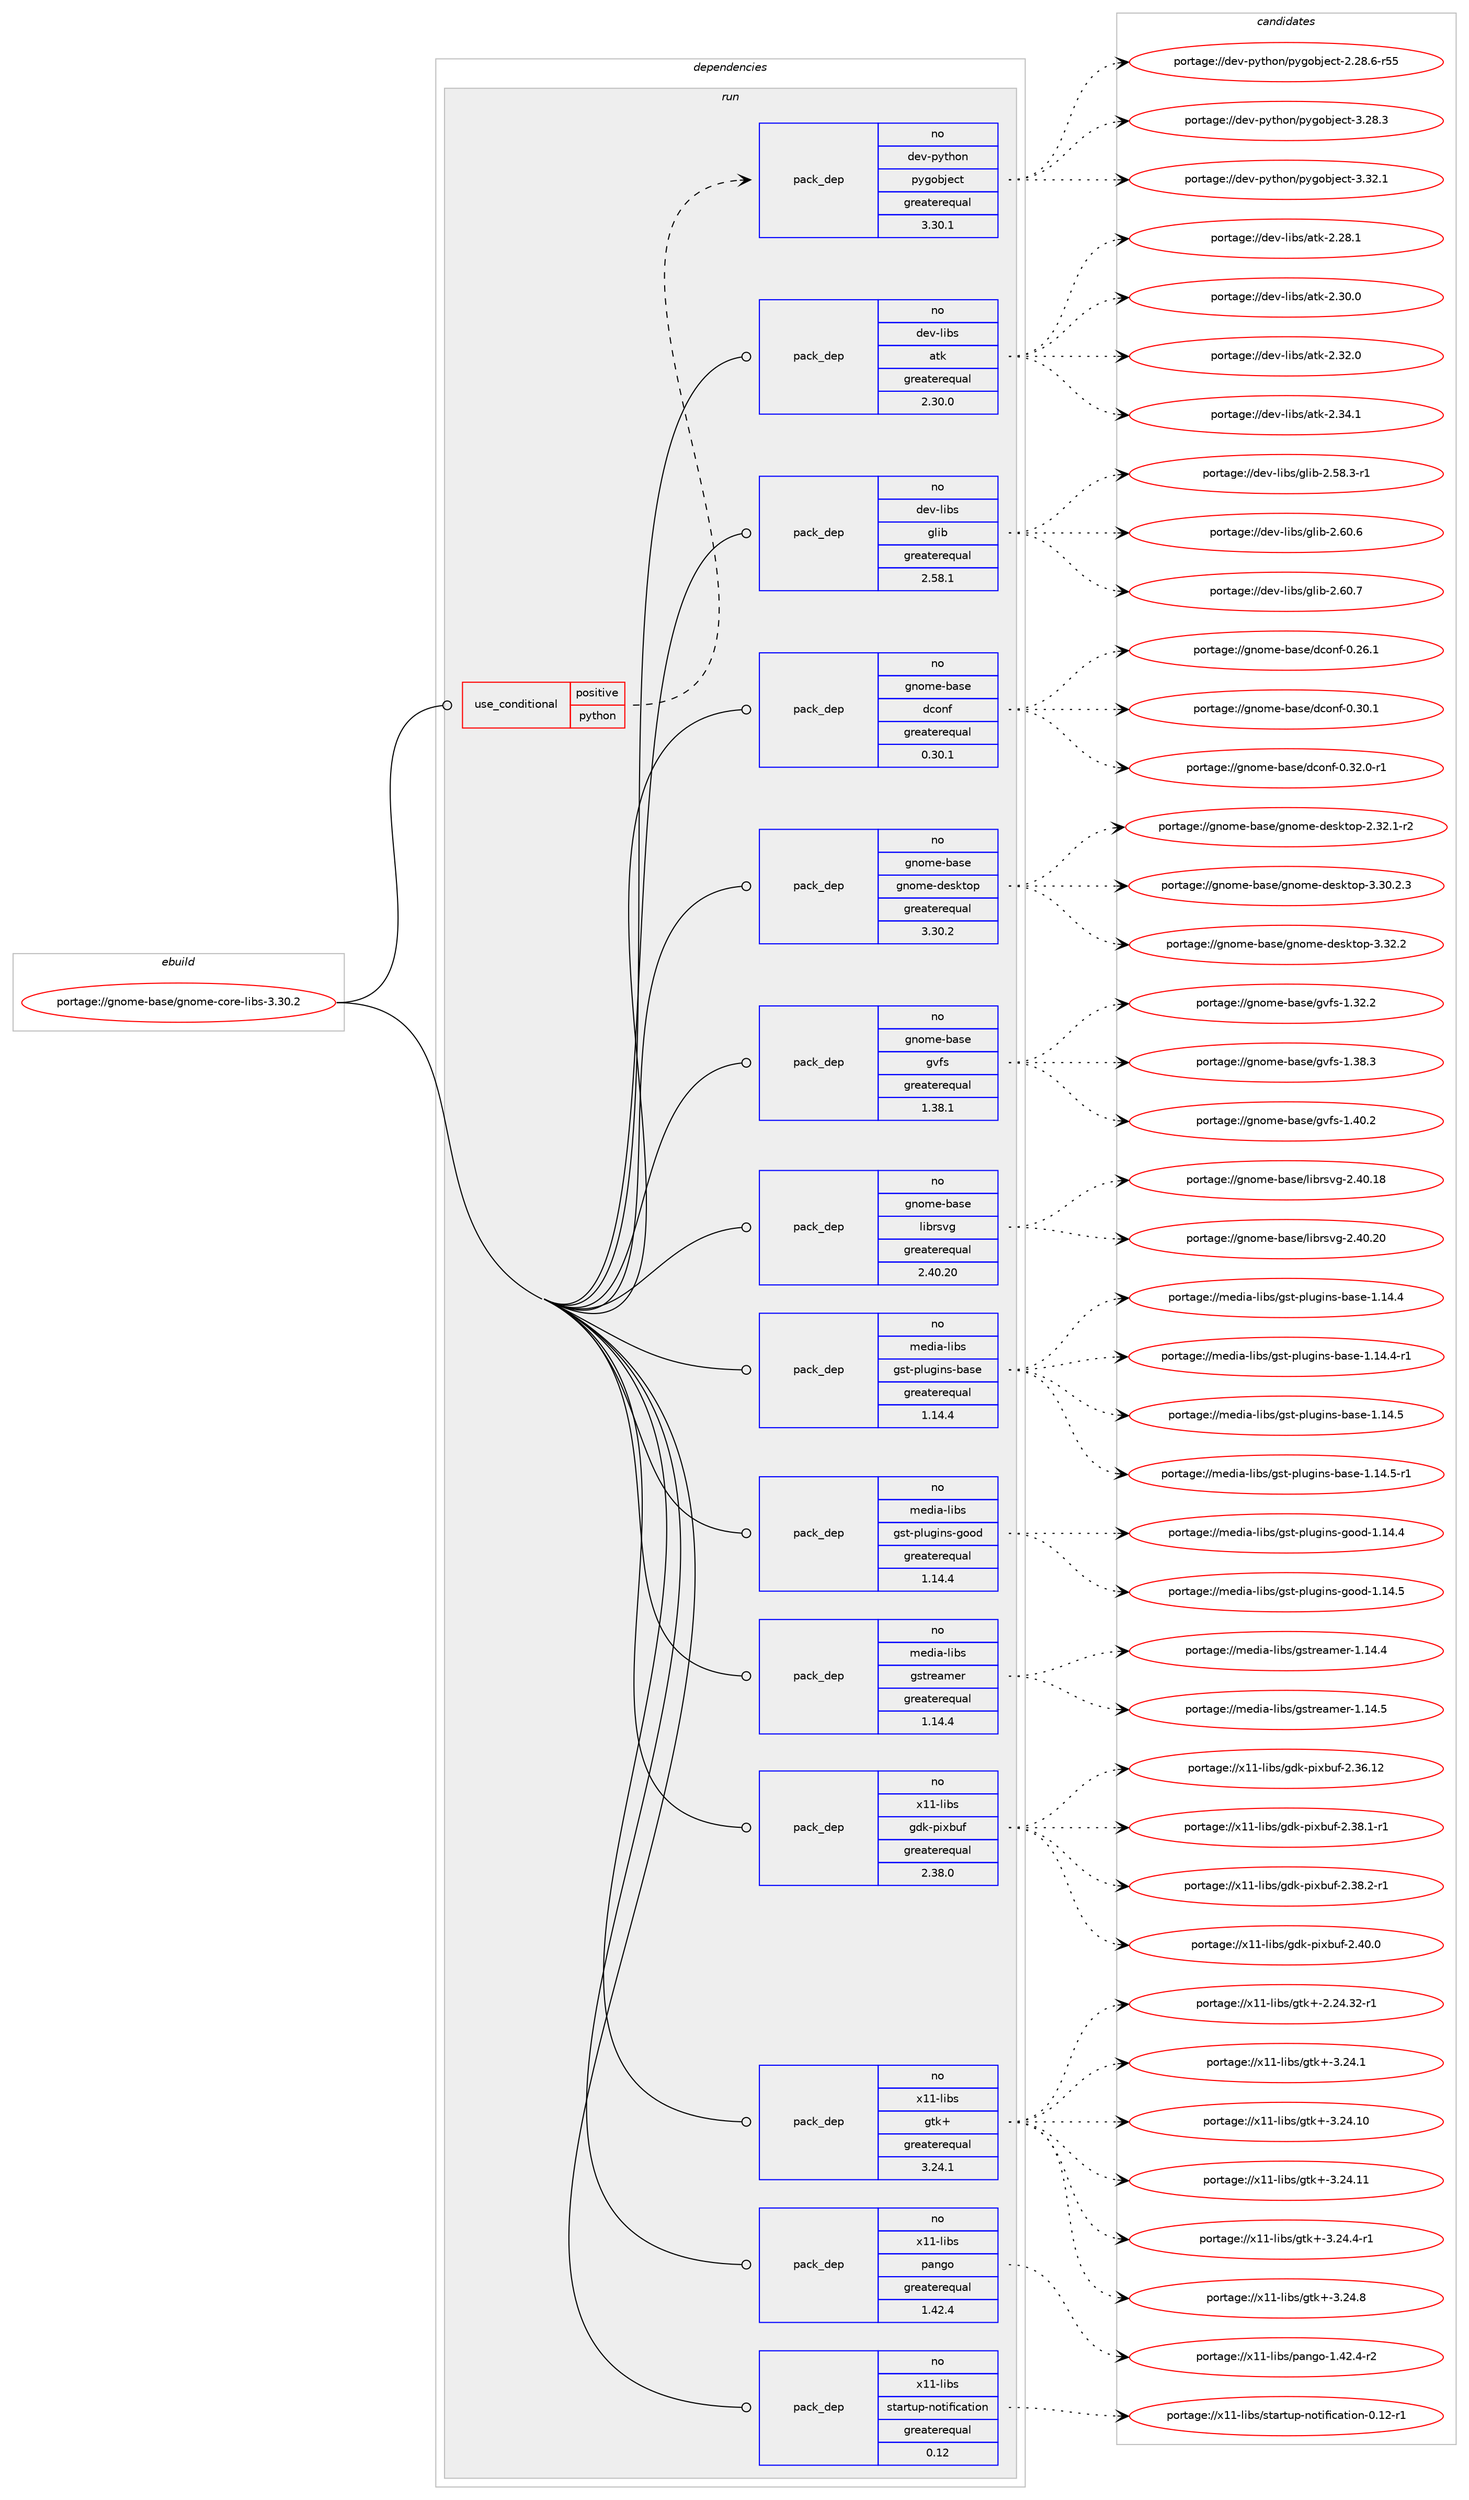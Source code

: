 digraph prolog {

# *************
# Graph options
# *************

newrank=true;
concentrate=true;
compound=true;
graph [rankdir=LR,fontname=Helvetica,fontsize=10,ranksep=1.5];#, ranksep=2.5, nodesep=0.2];
edge  [arrowhead=vee];
node  [fontname=Helvetica,fontsize=10];

# **********
# The ebuild
# **********

subgraph cluster_leftcol {
color=gray;
label=<<i>ebuild</i>>;
id [label="portage://gnome-base/gnome-core-libs-3.30.2", color=red, width=4, href="../gnome-base/gnome-core-libs-3.30.2.svg"];
}

# ****************
# The dependencies
# ****************

subgraph cluster_midcol {
color=gray;
label=<<i>dependencies</i>>;
subgraph cluster_compile {
fillcolor="#eeeeee";
style=filled;
label=<<i>compile</i>>;
}
subgraph cluster_compileandrun {
fillcolor="#eeeeee";
style=filled;
label=<<i>compile and run</i>>;
}
subgraph cluster_run {
fillcolor="#eeeeee";
style=filled;
label=<<i>run</i>>;
subgraph cond73998 {
dependency278367 [label=<<TABLE BORDER="0" CELLBORDER="1" CELLSPACING="0" CELLPADDING="4"><TR><TD ROWSPAN="3" CELLPADDING="10">use_conditional</TD></TR><TR><TD>positive</TD></TR><TR><TD>python</TD></TR></TABLE>>, shape=none, color=red];
subgraph pack200315 {
dependency278368 [label=<<TABLE BORDER="0" CELLBORDER="1" CELLSPACING="0" CELLPADDING="4" WIDTH="220"><TR><TD ROWSPAN="6" CELLPADDING="30">pack_dep</TD></TR><TR><TD WIDTH="110">no</TD></TR><TR><TD>dev-python</TD></TR><TR><TD>pygobject</TD></TR><TR><TD>greaterequal</TD></TR><TR><TD>3.30.1</TD></TR></TABLE>>, shape=none, color=blue];
}
dependency278367:e -> dependency278368:w [weight=20,style="dashed",arrowhead="vee"];
}
id:e -> dependency278367:w [weight=20,style="solid",arrowhead="odot"];
subgraph pack200316 {
dependency278369 [label=<<TABLE BORDER="0" CELLBORDER="1" CELLSPACING="0" CELLPADDING="4" WIDTH="220"><TR><TD ROWSPAN="6" CELLPADDING="30">pack_dep</TD></TR><TR><TD WIDTH="110">no</TD></TR><TR><TD>dev-libs</TD></TR><TR><TD>atk</TD></TR><TR><TD>greaterequal</TD></TR><TR><TD>2.30.0</TD></TR></TABLE>>, shape=none, color=blue];
}
id:e -> dependency278369:w [weight=20,style="solid",arrowhead="odot"];
subgraph pack200317 {
dependency278370 [label=<<TABLE BORDER="0" CELLBORDER="1" CELLSPACING="0" CELLPADDING="4" WIDTH="220"><TR><TD ROWSPAN="6" CELLPADDING="30">pack_dep</TD></TR><TR><TD WIDTH="110">no</TD></TR><TR><TD>dev-libs</TD></TR><TR><TD>glib</TD></TR><TR><TD>greaterequal</TD></TR><TR><TD>2.58.1</TD></TR></TABLE>>, shape=none, color=blue];
}
id:e -> dependency278370:w [weight=20,style="solid",arrowhead="odot"];
subgraph pack200318 {
dependency278371 [label=<<TABLE BORDER="0" CELLBORDER="1" CELLSPACING="0" CELLPADDING="4" WIDTH="220"><TR><TD ROWSPAN="6" CELLPADDING="30">pack_dep</TD></TR><TR><TD WIDTH="110">no</TD></TR><TR><TD>gnome-base</TD></TR><TR><TD>dconf</TD></TR><TR><TD>greaterequal</TD></TR><TR><TD>0.30.1</TD></TR></TABLE>>, shape=none, color=blue];
}
id:e -> dependency278371:w [weight=20,style="solid",arrowhead="odot"];
subgraph pack200319 {
dependency278372 [label=<<TABLE BORDER="0" CELLBORDER="1" CELLSPACING="0" CELLPADDING="4" WIDTH="220"><TR><TD ROWSPAN="6" CELLPADDING="30">pack_dep</TD></TR><TR><TD WIDTH="110">no</TD></TR><TR><TD>gnome-base</TD></TR><TR><TD>gnome-desktop</TD></TR><TR><TD>greaterequal</TD></TR><TR><TD>3.30.2</TD></TR></TABLE>>, shape=none, color=blue];
}
id:e -> dependency278372:w [weight=20,style="solid",arrowhead="odot"];
subgraph pack200320 {
dependency278373 [label=<<TABLE BORDER="0" CELLBORDER="1" CELLSPACING="0" CELLPADDING="4" WIDTH="220"><TR><TD ROWSPAN="6" CELLPADDING="30">pack_dep</TD></TR><TR><TD WIDTH="110">no</TD></TR><TR><TD>gnome-base</TD></TR><TR><TD>gvfs</TD></TR><TR><TD>greaterequal</TD></TR><TR><TD>1.38.1</TD></TR></TABLE>>, shape=none, color=blue];
}
id:e -> dependency278373:w [weight=20,style="solid",arrowhead="odot"];
subgraph pack200321 {
dependency278374 [label=<<TABLE BORDER="0" CELLBORDER="1" CELLSPACING="0" CELLPADDING="4" WIDTH="220"><TR><TD ROWSPAN="6" CELLPADDING="30">pack_dep</TD></TR><TR><TD WIDTH="110">no</TD></TR><TR><TD>gnome-base</TD></TR><TR><TD>librsvg</TD></TR><TR><TD>greaterequal</TD></TR><TR><TD>2.40.20</TD></TR></TABLE>>, shape=none, color=blue];
}
id:e -> dependency278374:w [weight=20,style="solid",arrowhead="odot"];
subgraph pack200322 {
dependency278375 [label=<<TABLE BORDER="0" CELLBORDER="1" CELLSPACING="0" CELLPADDING="4" WIDTH="220"><TR><TD ROWSPAN="6" CELLPADDING="30">pack_dep</TD></TR><TR><TD WIDTH="110">no</TD></TR><TR><TD>media-libs</TD></TR><TR><TD>gst-plugins-base</TD></TR><TR><TD>greaterequal</TD></TR><TR><TD>1.14.4</TD></TR></TABLE>>, shape=none, color=blue];
}
id:e -> dependency278375:w [weight=20,style="solid",arrowhead="odot"];
subgraph pack200323 {
dependency278376 [label=<<TABLE BORDER="0" CELLBORDER="1" CELLSPACING="0" CELLPADDING="4" WIDTH="220"><TR><TD ROWSPAN="6" CELLPADDING="30">pack_dep</TD></TR><TR><TD WIDTH="110">no</TD></TR><TR><TD>media-libs</TD></TR><TR><TD>gst-plugins-good</TD></TR><TR><TD>greaterequal</TD></TR><TR><TD>1.14.4</TD></TR></TABLE>>, shape=none, color=blue];
}
id:e -> dependency278376:w [weight=20,style="solid",arrowhead="odot"];
subgraph pack200324 {
dependency278377 [label=<<TABLE BORDER="0" CELLBORDER="1" CELLSPACING="0" CELLPADDING="4" WIDTH="220"><TR><TD ROWSPAN="6" CELLPADDING="30">pack_dep</TD></TR><TR><TD WIDTH="110">no</TD></TR><TR><TD>media-libs</TD></TR><TR><TD>gstreamer</TD></TR><TR><TD>greaterequal</TD></TR><TR><TD>1.14.4</TD></TR></TABLE>>, shape=none, color=blue];
}
id:e -> dependency278377:w [weight=20,style="solid",arrowhead="odot"];
subgraph pack200325 {
dependency278378 [label=<<TABLE BORDER="0" CELLBORDER="1" CELLSPACING="0" CELLPADDING="4" WIDTH="220"><TR><TD ROWSPAN="6" CELLPADDING="30">pack_dep</TD></TR><TR><TD WIDTH="110">no</TD></TR><TR><TD>x11-libs</TD></TR><TR><TD>gdk-pixbuf</TD></TR><TR><TD>greaterequal</TD></TR><TR><TD>2.38.0</TD></TR></TABLE>>, shape=none, color=blue];
}
id:e -> dependency278378:w [weight=20,style="solid",arrowhead="odot"];
subgraph pack200326 {
dependency278379 [label=<<TABLE BORDER="0" CELLBORDER="1" CELLSPACING="0" CELLPADDING="4" WIDTH="220"><TR><TD ROWSPAN="6" CELLPADDING="30">pack_dep</TD></TR><TR><TD WIDTH="110">no</TD></TR><TR><TD>x11-libs</TD></TR><TR><TD>gtk+</TD></TR><TR><TD>greaterequal</TD></TR><TR><TD>3.24.1</TD></TR></TABLE>>, shape=none, color=blue];
}
id:e -> dependency278379:w [weight=20,style="solid",arrowhead="odot"];
subgraph pack200327 {
dependency278380 [label=<<TABLE BORDER="0" CELLBORDER="1" CELLSPACING="0" CELLPADDING="4" WIDTH="220"><TR><TD ROWSPAN="6" CELLPADDING="30">pack_dep</TD></TR><TR><TD WIDTH="110">no</TD></TR><TR><TD>x11-libs</TD></TR><TR><TD>pango</TD></TR><TR><TD>greaterequal</TD></TR><TR><TD>1.42.4</TD></TR></TABLE>>, shape=none, color=blue];
}
id:e -> dependency278380:w [weight=20,style="solid",arrowhead="odot"];
subgraph pack200328 {
dependency278381 [label=<<TABLE BORDER="0" CELLBORDER="1" CELLSPACING="0" CELLPADDING="4" WIDTH="220"><TR><TD ROWSPAN="6" CELLPADDING="30">pack_dep</TD></TR><TR><TD WIDTH="110">no</TD></TR><TR><TD>x11-libs</TD></TR><TR><TD>startup-notification</TD></TR><TR><TD>greaterequal</TD></TR><TR><TD>0.12</TD></TR></TABLE>>, shape=none, color=blue];
}
id:e -> dependency278381:w [weight=20,style="solid",arrowhead="odot"];
}
}

# **************
# The candidates
# **************

subgraph cluster_choices {
rank=same;
color=gray;
label=<<i>candidates</i>>;

subgraph choice200315 {
color=black;
nodesep=1;
choiceportage1001011184511212111610411111047112121103111981061019911645504650564654451145353 [label="portage://dev-python/pygobject-2.28.6-r55", color=red, width=4,href="../dev-python/pygobject-2.28.6-r55.svg"];
choiceportage1001011184511212111610411111047112121103111981061019911645514650564651 [label="portage://dev-python/pygobject-3.28.3", color=red, width=4,href="../dev-python/pygobject-3.28.3.svg"];
choiceportage1001011184511212111610411111047112121103111981061019911645514651504649 [label="portage://dev-python/pygobject-3.32.1", color=red, width=4,href="../dev-python/pygobject-3.32.1.svg"];
dependency278368:e -> choiceportage1001011184511212111610411111047112121103111981061019911645504650564654451145353:w [style=dotted,weight="100"];
dependency278368:e -> choiceportage1001011184511212111610411111047112121103111981061019911645514650564651:w [style=dotted,weight="100"];
dependency278368:e -> choiceportage1001011184511212111610411111047112121103111981061019911645514651504649:w [style=dotted,weight="100"];
}
subgraph choice200316 {
color=black;
nodesep=1;
choiceportage1001011184510810598115479711610745504650564649 [label="portage://dev-libs/atk-2.28.1", color=red, width=4,href="../dev-libs/atk-2.28.1.svg"];
choiceportage1001011184510810598115479711610745504651484648 [label="portage://dev-libs/atk-2.30.0", color=red, width=4,href="../dev-libs/atk-2.30.0.svg"];
choiceportage1001011184510810598115479711610745504651504648 [label="portage://dev-libs/atk-2.32.0", color=red, width=4,href="../dev-libs/atk-2.32.0.svg"];
choiceportage1001011184510810598115479711610745504651524649 [label="portage://dev-libs/atk-2.34.1", color=red, width=4,href="../dev-libs/atk-2.34.1.svg"];
dependency278369:e -> choiceportage1001011184510810598115479711610745504650564649:w [style=dotted,weight="100"];
dependency278369:e -> choiceportage1001011184510810598115479711610745504651484648:w [style=dotted,weight="100"];
dependency278369:e -> choiceportage1001011184510810598115479711610745504651504648:w [style=dotted,weight="100"];
dependency278369:e -> choiceportage1001011184510810598115479711610745504651524649:w [style=dotted,weight="100"];
}
subgraph choice200317 {
color=black;
nodesep=1;
choiceportage10010111845108105981154710310810598455046535646514511449 [label="portage://dev-libs/glib-2.58.3-r1", color=red, width=4,href="../dev-libs/glib-2.58.3-r1.svg"];
choiceportage1001011184510810598115471031081059845504654484654 [label="portage://dev-libs/glib-2.60.6", color=red, width=4,href="../dev-libs/glib-2.60.6.svg"];
choiceportage1001011184510810598115471031081059845504654484655 [label="portage://dev-libs/glib-2.60.7", color=red, width=4,href="../dev-libs/glib-2.60.7.svg"];
dependency278370:e -> choiceportage10010111845108105981154710310810598455046535646514511449:w [style=dotted,weight="100"];
dependency278370:e -> choiceportage1001011184510810598115471031081059845504654484654:w [style=dotted,weight="100"];
dependency278370:e -> choiceportage1001011184510810598115471031081059845504654484655:w [style=dotted,weight="100"];
}
subgraph choice200318 {
color=black;
nodesep=1;
choiceportage103110111109101459897115101471009911111010245484650544649 [label="portage://gnome-base/dconf-0.26.1", color=red, width=4,href="../gnome-base/dconf-0.26.1.svg"];
choiceportage103110111109101459897115101471009911111010245484651484649 [label="portage://gnome-base/dconf-0.30.1", color=red, width=4,href="../gnome-base/dconf-0.30.1.svg"];
choiceportage1031101111091014598971151014710099111110102454846515046484511449 [label="portage://gnome-base/dconf-0.32.0-r1", color=red, width=4,href="../gnome-base/dconf-0.32.0-r1.svg"];
dependency278371:e -> choiceportage103110111109101459897115101471009911111010245484650544649:w [style=dotted,weight="100"];
dependency278371:e -> choiceportage103110111109101459897115101471009911111010245484651484649:w [style=dotted,weight="100"];
dependency278371:e -> choiceportage1031101111091014598971151014710099111110102454846515046484511449:w [style=dotted,weight="100"];
}
subgraph choice200319 {
color=black;
nodesep=1;
choiceportage1031101111091014598971151014710311011110910145100101115107116111112455046515046494511450 [label="portage://gnome-base/gnome-desktop-2.32.1-r2", color=red, width=4,href="../gnome-base/gnome-desktop-2.32.1-r2.svg"];
choiceportage1031101111091014598971151014710311011110910145100101115107116111112455146514846504651 [label="portage://gnome-base/gnome-desktop-3.30.2.3", color=red, width=4,href="../gnome-base/gnome-desktop-3.30.2.3.svg"];
choiceportage103110111109101459897115101471031101111091014510010111510711611111245514651504650 [label="portage://gnome-base/gnome-desktop-3.32.2", color=red, width=4,href="../gnome-base/gnome-desktop-3.32.2.svg"];
dependency278372:e -> choiceportage1031101111091014598971151014710311011110910145100101115107116111112455046515046494511450:w [style=dotted,weight="100"];
dependency278372:e -> choiceportage1031101111091014598971151014710311011110910145100101115107116111112455146514846504651:w [style=dotted,weight="100"];
dependency278372:e -> choiceportage103110111109101459897115101471031101111091014510010111510711611111245514651504650:w [style=dotted,weight="100"];
}
subgraph choice200320 {
color=black;
nodesep=1;
choiceportage1031101111091014598971151014710311810211545494651504650 [label="portage://gnome-base/gvfs-1.32.2", color=red, width=4,href="../gnome-base/gvfs-1.32.2.svg"];
choiceportage1031101111091014598971151014710311810211545494651564651 [label="portage://gnome-base/gvfs-1.38.3", color=red, width=4,href="../gnome-base/gvfs-1.38.3.svg"];
choiceportage1031101111091014598971151014710311810211545494652484650 [label="portage://gnome-base/gvfs-1.40.2", color=red, width=4,href="../gnome-base/gvfs-1.40.2.svg"];
dependency278373:e -> choiceportage1031101111091014598971151014710311810211545494651504650:w [style=dotted,weight="100"];
dependency278373:e -> choiceportage1031101111091014598971151014710311810211545494651564651:w [style=dotted,weight="100"];
dependency278373:e -> choiceportage1031101111091014598971151014710311810211545494652484650:w [style=dotted,weight="100"];
}
subgraph choice200321 {
color=black;
nodesep=1;
choiceportage10311011110910145989711510147108105981141151181034550465248464956 [label="portage://gnome-base/librsvg-2.40.18", color=red, width=4,href="../gnome-base/librsvg-2.40.18.svg"];
choiceportage10311011110910145989711510147108105981141151181034550465248465048 [label="portage://gnome-base/librsvg-2.40.20", color=red, width=4,href="../gnome-base/librsvg-2.40.20.svg"];
dependency278374:e -> choiceportage10311011110910145989711510147108105981141151181034550465248464956:w [style=dotted,weight="100"];
dependency278374:e -> choiceportage10311011110910145989711510147108105981141151181034550465248465048:w [style=dotted,weight="100"];
}
subgraph choice200322 {
color=black;
nodesep=1;
choiceportage109101100105974510810598115471031151164511210811710310511011545989711510145494649524652 [label="portage://media-libs/gst-plugins-base-1.14.4", color=red, width=4,href="../media-libs/gst-plugins-base-1.14.4.svg"];
choiceportage1091011001059745108105981154710311511645112108117103105110115459897115101454946495246524511449 [label="portage://media-libs/gst-plugins-base-1.14.4-r1", color=red, width=4,href="../media-libs/gst-plugins-base-1.14.4-r1.svg"];
choiceportage109101100105974510810598115471031151164511210811710310511011545989711510145494649524653 [label="portage://media-libs/gst-plugins-base-1.14.5", color=red, width=4,href="../media-libs/gst-plugins-base-1.14.5.svg"];
choiceportage1091011001059745108105981154710311511645112108117103105110115459897115101454946495246534511449 [label="portage://media-libs/gst-plugins-base-1.14.5-r1", color=red, width=4,href="../media-libs/gst-plugins-base-1.14.5-r1.svg"];
dependency278375:e -> choiceportage109101100105974510810598115471031151164511210811710310511011545989711510145494649524652:w [style=dotted,weight="100"];
dependency278375:e -> choiceportage1091011001059745108105981154710311511645112108117103105110115459897115101454946495246524511449:w [style=dotted,weight="100"];
dependency278375:e -> choiceportage109101100105974510810598115471031151164511210811710310511011545989711510145494649524653:w [style=dotted,weight="100"];
dependency278375:e -> choiceportage1091011001059745108105981154710311511645112108117103105110115459897115101454946495246534511449:w [style=dotted,weight="100"];
}
subgraph choice200323 {
color=black;
nodesep=1;
choiceportage10910110010597451081059811547103115116451121081171031051101154510311111110045494649524652 [label="portage://media-libs/gst-plugins-good-1.14.4", color=red, width=4,href="../media-libs/gst-plugins-good-1.14.4.svg"];
choiceportage10910110010597451081059811547103115116451121081171031051101154510311111110045494649524653 [label="portage://media-libs/gst-plugins-good-1.14.5", color=red, width=4,href="../media-libs/gst-plugins-good-1.14.5.svg"];
dependency278376:e -> choiceportage10910110010597451081059811547103115116451121081171031051101154510311111110045494649524652:w [style=dotted,weight="100"];
dependency278376:e -> choiceportage10910110010597451081059811547103115116451121081171031051101154510311111110045494649524653:w [style=dotted,weight="100"];
}
subgraph choice200324 {
color=black;
nodesep=1;
choiceportage109101100105974510810598115471031151161141019710910111445494649524652 [label="portage://media-libs/gstreamer-1.14.4", color=red, width=4,href="../media-libs/gstreamer-1.14.4.svg"];
choiceportage109101100105974510810598115471031151161141019710910111445494649524653 [label="portage://media-libs/gstreamer-1.14.5", color=red, width=4,href="../media-libs/gstreamer-1.14.5.svg"];
dependency278377:e -> choiceportage109101100105974510810598115471031151161141019710910111445494649524652:w [style=dotted,weight="100"];
dependency278377:e -> choiceportage109101100105974510810598115471031151161141019710910111445494649524653:w [style=dotted,weight="100"];
}
subgraph choice200325 {
color=black;
nodesep=1;
choiceportage120494945108105981154710310010745112105120981171024550465154464950 [label="portage://x11-libs/gdk-pixbuf-2.36.12", color=red, width=4,href="../x11-libs/gdk-pixbuf-2.36.12.svg"];
choiceportage12049494510810598115471031001074511210512098117102455046515646494511449 [label="portage://x11-libs/gdk-pixbuf-2.38.1-r1", color=red, width=4,href="../x11-libs/gdk-pixbuf-2.38.1-r1.svg"];
choiceportage12049494510810598115471031001074511210512098117102455046515646504511449 [label="portage://x11-libs/gdk-pixbuf-2.38.2-r1", color=red, width=4,href="../x11-libs/gdk-pixbuf-2.38.2-r1.svg"];
choiceportage1204949451081059811547103100107451121051209811710245504652484648 [label="portage://x11-libs/gdk-pixbuf-2.40.0", color=red, width=4,href="../x11-libs/gdk-pixbuf-2.40.0.svg"];
dependency278378:e -> choiceportage120494945108105981154710310010745112105120981171024550465154464950:w [style=dotted,weight="100"];
dependency278378:e -> choiceportage12049494510810598115471031001074511210512098117102455046515646494511449:w [style=dotted,weight="100"];
dependency278378:e -> choiceportage12049494510810598115471031001074511210512098117102455046515646504511449:w [style=dotted,weight="100"];
dependency278378:e -> choiceportage1204949451081059811547103100107451121051209811710245504652484648:w [style=dotted,weight="100"];
}
subgraph choice200326 {
color=black;
nodesep=1;
choiceportage12049494510810598115471031161074345504650524651504511449 [label="portage://x11-libs/gtk+-2.24.32-r1", color=red, width=4,href="../x11-libs/gtk+-2.24.32-r1.svg"];
choiceportage12049494510810598115471031161074345514650524649 [label="portage://x11-libs/gtk+-3.24.1", color=red, width=4,href="../x11-libs/gtk+-3.24.1.svg"];
choiceportage1204949451081059811547103116107434551465052464948 [label="portage://x11-libs/gtk+-3.24.10", color=red, width=4,href="../x11-libs/gtk+-3.24.10.svg"];
choiceportage1204949451081059811547103116107434551465052464949 [label="portage://x11-libs/gtk+-3.24.11", color=red, width=4,href="../x11-libs/gtk+-3.24.11.svg"];
choiceportage120494945108105981154710311610743455146505246524511449 [label="portage://x11-libs/gtk+-3.24.4-r1", color=red, width=4,href="../x11-libs/gtk+-3.24.4-r1.svg"];
choiceportage12049494510810598115471031161074345514650524656 [label="portage://x11-libs/gtk+-3.24.8", color=red, width=4,href="../x11-libs/gtk+-3.24.8.svg"];
dependency278379:e -> choiceportage12049494510810598115471031161074345504650524651504511449:w [style=dotted,weight="100"];
dependency278379:e -> choiceportage12049494510810598115471031161074345514650524649:w [style=dotted,weight="100"];
dependency278379:e -> choiceportage1204949451081059811547103116107434551465052464948:w [style=dotted,weight="100"];
dependency278379:e -> choiceportage1204949451081059811547103116107434551465052464949:w [style=dotted,weight="100"];
dependency278379:e -> choiceportage120494945108105981154710311610743455146505246524511449:w [style=dotted,weight="100"];
dependency278379:e -> choiceportage12049494510810598115471031161074345514650524656:w [style=dotted,weight="100"];
}
subgraph choice200327 {
color=black;
nodesep=1;
choiceportage120494945108105981154711297110103111454946525046524511450 [label="portage://x11-libs/pango-1.42.4-r2", color=red, width=4,href="../x11-libs/pango-1.42.4-r2.svg"];
dependency278380:e -> choiceportage120494945108105981154711297110103111454946525046524511450:w [style=dotted,weight="100"];
}
subgraph choice200328 {
color=black;
nodesep=1;
choiceportage12049494510810598115471151169711411611711245110111116105102105999711610511111045484649504511449 [label="portage://x11-libs/startup-notification-0.12-r1", color=red, width=4,href="../x11-libs/startup-notification-0.12-r1.svg"];
dependency278381:e -> choiceportage12049494510810598115471151169711411611711245110111116105102105999711610511111045484649504511449:w [style=dotted,weight="100"];
}
}

}
